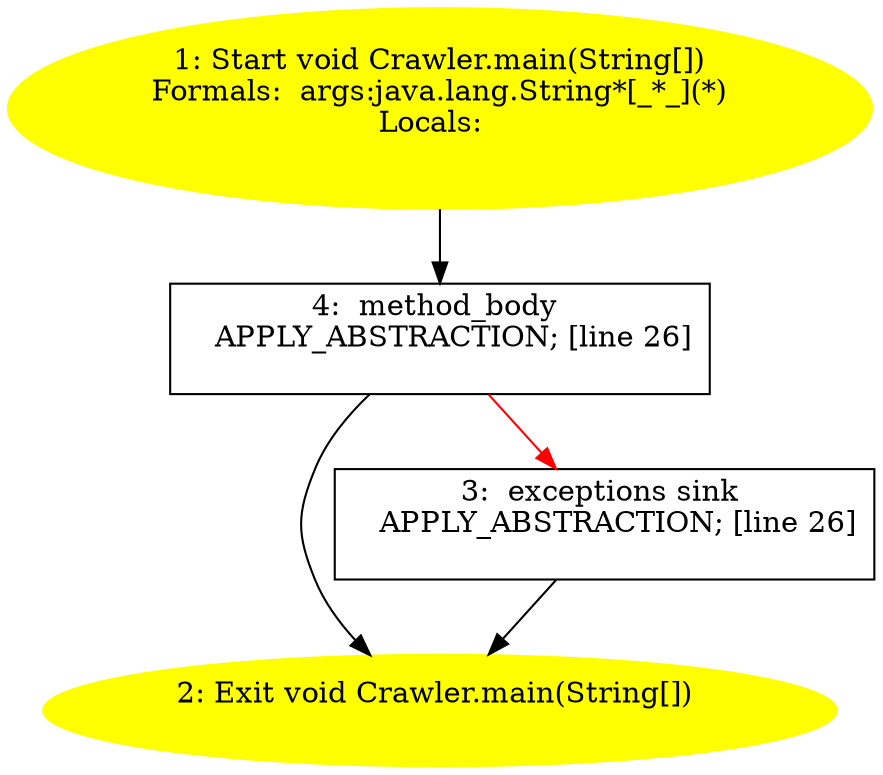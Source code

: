 /* @generated */
digraph cfg {
"com.dulishuo.qianmu.salary.Crawler.main(java.lang.String[]):void.dc0513d8adae9c073a574acb5cefcc6f_1" [label="1: Start void Crawler.main(String[])\nFormals:  args:java.lang.String*[_*_](*)\nLocals:  \n  " color=yellow style=filled]
	

	 "com.dulishuo.qianmu.salary.Crawler.main(java.lang.String[]):void.dc0513d8adae9c073a574acb5cefcc6f_1" -> "com.dulishuo.qianmu.salary.Crawler.main(java.lang.String[]):void.dc0513d8adae9c073a574acb5cefcc6f_4" ;
"com.dulishuo.qianmu.salary.Crawler.main(java.lang.String[]):void.dc0513d8adae9c073a574acb5cefcc6f_2" [label="2: Exit void Crawler.main(String[]) \n  " color=yellow style=filled]
	

"com.dulishuo.qianmu.salary.Crawler.main(java.lang.String[]):void.dc0513d8adae9c073a574acb5cefcc6f_3" [label="3:  exceptions sink \n   APPLY_ABSTRACTION; [line 26]\n " shape="box"]
	

	 "com.dulishuo.qianmu.salary.Crawler.main(java.lang.String[]):void.dc0513d8adae9c073a574acb5cefcc6f_3" -> "com.dulishuo.qianmu.salary.Crawler.main(java.lang.String[]):void.dc0513d8adae9c073a574acb5cefcc6f_2" ;
"com.dulishuo.qianmu.salary.Crawler.main(java.lang.String[]):void.dc0513d8adae9c073a574acb5cefcc6f_4" [label="4:  method_body \n   APPLY_ABSTRACTION; [line 26]\n " shape="box"]
	

	 "com.dulishuo.qianmu.salary.Crawler.main(java.lang.String[]):void.dc0513d8adae9c073a574acb5cefcc6f_4" -> "com.dulishuo.qianmu.salary.Crawler.main(java.lang.String[]):void.dc0513d8adae9c073a574acb5cefcc6f_2" ;
	 "com.dulishuo.qianmu.salary.Crawler.main(java.lang.String[]):void.dc0513d8adae9c073a574acb5cefcc6f_4" -> "com.dulishuo.qianmu.salary.Crawler.main(java.lang.String[]):void.dc0513d8adae9c073a574acb5cefcc6f_3" [color="red" ];
}
